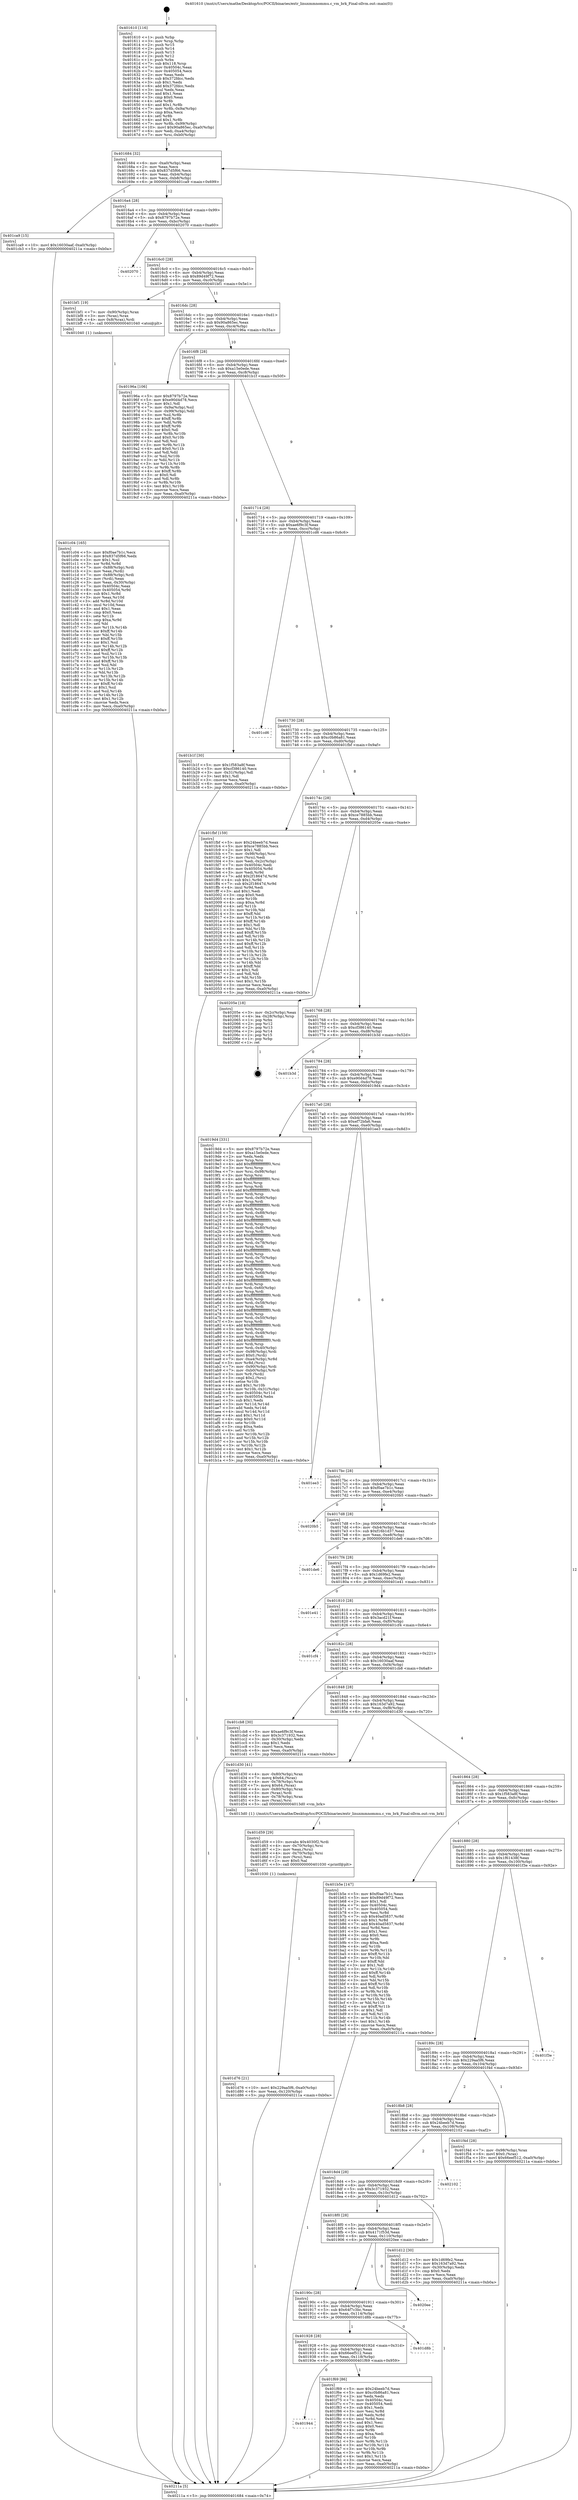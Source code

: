 digraph "0x401610" {
  label = "0x401610 (/mnt/c/Users/mathe/Desktop/tcc/POCII/binaries/extr_linuxmmnommu.c_vm_brk_Final-ollvm.out::main(0))"
  labelloc = "t"
  node[shape=record]

  Entry [label="",width=0.3,height=0.3,shape=circle,fillcolor=black,style=filled]
  "0x401684" [label="{
     0x401684 [32]\l
     | [instrs]\l
     &nbsp;&nbsp;0x401684 \<+6\>: mov -0xa0(%rbp),%eax\l
     &nbsp;&nbsp;0x40168a \<+2\>: mov %eax,%ecx\l
     &nbsp;&nbsp;0x40168c \<+6\>: sub $0x837d5f66,%ecx\l
     &nbsp;&nbsp;0x401692 \<+6\>: mov %eax,-0xb4(%rbp)\l
     &nbsp;&nbsp;0x401698 \<+6\>: mov %ecx,-0xb8(%rbp)\l
     &nbsp;&nbsp;0x40169e \<+6\>: je 0000000000401ca9 \<main+0x699\>\l
  }"]
  "0x401ca9" [label="{
     0x401ca9 [15]\l
     | [instrs]\l
     &nbsp;&nbsp;0x401ca9 \<+10\>: movl $0x16030aaf,-0xa0(%rbp)\l
     &nbsp;&nbsp;0x401cb3 \<+5\>: jmp 000000000040211a \<main+0xb0a\>\l
  }"]
  "0x4016a4" [label="{
     0x4016a4 [28]\l
     | [instrs]\l
     &nbsp;&nbsp;0x4016a4 \<+5\>: jmp 00000000004016a9 \<main+0x99\>\l
     &nbsp;&nbsp;0x4016a9 \<+6\>: mov -0xb4(%rbp),%eax\l
     &nbsp;&nbsp;0x4016af \<+5\>: sub $0x8797b72e,%eax\l
     &nbsp;&nbsp;0x4016b4 \<+6\>: mov %eax,-0xbc(%rbp)\l
     &nbsp;&nbsp;0x4016ba \<+6\>: je 0000000000402070 \<main+0xa60\>\l
  }"]
  Exit [label="",width=0.3,height=0.3,shape=circle,fillcolor=black,style=filled,peripheries=2]
  "0x402070" [label="{
     0x402070\l
  }", style=dashed]
  "0x4016c0" [label="{
     0x4016c0 [28]\l
     | [instrs]\l
     &nbsp;&nbsp;0x4016c0 \<+5\>: jmp 00000000004016c5 \<main+0xb5\>\l
     &nbsp;&nbsp;0x4016c5 \<+6\>: mov -0xb4(%rbp),%eax\l
     &nbsp;&nbsp;0x4016cb \<+5\>: sub $0x89d49f72,%eax\l
     &nbsp;&nbsp;0x4016d0 \<+6\>: mov %eax,-0xc0(%rbp)\l
     &nbsp;&nbsp;0x4016d6 \<+6\>: je 0000000000401bf1 \<main+0x5e1\>\l
  }"]
  "0x401944" [label="{
     0x401944\l
  }", style=dashed]
  "0x401bf1" [label="{
     0x401bf1 [19]\l
     | [instrs]\l
     &nbsp;&nbsp;0x401bf1 \<+7\>: mov -0x90(%rbp),%rax\l
     &nbsp;&nbsp;0x401bf8 \<+3\>: mov (%rax),%rax\l
     &nbsp;&nbsp;0x401bfb \<+4\>: mov 0x8(%rax),%rdi\l
     &nbsp;&nbsp;0x401bff \<+5\>: call 0000000000401040 \<atoi@plt\>\l
     | [calls]\l
     &nbsp;&nbsp;0x401040 \{1\} (unknown)\l
  }"]
  "0x4016dc" [label="{
     0x4016dc [28]\l
     | [instrs]\l
     &nbsp;&nbsp;0x4016dc \<+5\>: jmp 00000000004016e1 \<main+0xd1\>\l
     &nbsp;&nbsp;0x4016e1 \<+6\>: mov -0xb4(%rbp),%eax\l
     &nbsp;&nbsp;0x4016e7 \<+5\>: sub $0x90a865ec,%eax\l
     &nbsp;&nbsp;0x4016ec \<+6\>: mov %eax,-0xc4(%rbp)\l
     &nbsp;&nbsp;0x4016f2 \<+6\>: je 000000000040196a \<main+0x35a\>\l
  }"]
  "0x401f69" [label="{
     0x401f69 [86]\l
     | [instrs]\l
     &nbsp;&nbsp;0x401f69 \<+5\>: mov $0x24beeb7d,%eax\l
     &nbsp;&nbsp;0x401f6e \<+5\>: mov $0xc0b86a81,%ecx\l
     &nbsp;&nbsp;0x401f73 \<+2\>: xor %edx,%edx\l
     &nbsp;&nbsp;0x401f75 \<+7\>: mov 0x40504c,%esi\l
     &nbsp;&nbsp;0x401f7c \<+7\>: mov 0x405054,%edi\l
     &nbsp;&nbsp;0x401f83 \<+3\>: sub $0x1,%edx\l
     &nbsp;&nbsp;0x401f86 \<+3\>: mov %esi,%r8d\l
     &nbsp;&nbsp;0x401f89 \<+3\>: add %edx,%r8d\l
     &nbsp;&nbsp;0x401f8c \<+4\>: imul %r8d,%esi\l
     &nbsp;&nbsp;0x401f90 \<+3\>: and $0x1,%esi\l
     &nbsp;&nbsp;0x401f93 \<+3\>: cmp $0x0,%esi\l
     &nbsp;&nbsp;0x401f96 \<+4\>: sete %r9b\l
     &nbsp;&nbsp;0x401f9a \<+3\>: cmp $0xa,%edi\l
     &nbsp;&nbsp;0x401f9d \<+4\>: setl %r10b\l
     &nbsp;&nbsp;0x401fa1 \<+3\>: mov %r9b,%r11b\l
     &nbsp;&nbsp;0x401fa4 \<+3\>: and %r10b,%r11b\l
     &nbsp;&nbsp;0x401fa7 \<+3\>: xor %r10b,%r9b\l
     &nbsp;&nbsp;0x401faa \<+3\>: or %r9b,%r11b\l
     &nbsp;&nbsp;0x401fad \<+4\>: test $0x1,%r11b\l
     &nbsp;&nbsp;0x401fb1 \<+3\>: cmovne %ecx,%eax\l
     &nbsp;&nbsp;0x401fb4 \<+6\>: mov %eax,-0xa0(%rbp)\l
     &nbsp;&nbsp;0x401fba \<+5\>: jmp 000000000040211a \<main+0xb0a\>\l
  }"]
  "0x40196a" [label="{
     0x40196a [106]\l
     | [instrs]\l
     &nbsp;&nbsp;0x40196a \<+5\>: mov $0x8797b72e,%eax\l
     &nbsp;&nbsp;0x40196f \<+5\>: mov $0xe90d4d78,%ecx\l
     &nbsp;&nbsp;0x401974 \<+2\>: mov $0x1,%dl\l
     &nbsp;&nbsp;0x401976 \<+7\>: mov -0x9a(%rbp),%sil\l
     &nbsp;&nbsp;0x40197d \<+7\>: mov -0x99(%rbp),%dil\l
     &nbsp;&nbsp;0x401984 \<+3\>: mov %sil,%r8b\l
     &nbsp;&nbsp;0x401987 \<+4\>: xor $0xff,%r8b\l
     &nbsp;&nbsp;0x40198b \<+3\>: mov %dil,%r9b\l
     &nbsp;&nbsp;0x40198e \<+4\>: xor $0xff,%r9b\l
     &nbsp;&nbsp;0x401992 \<+3\>: xor $0x0,%dl\l
     &nbsp;&nbsp;0x401995 \<+3\>: mov %r8b,%r10b\l
     &nbsp;&nbsp;0x401998 \<+4\>: and $0x0,%r10b\l
     &nbsp;&nbsp;0x40199c \<+3\>: and %dl,%sil\l
     &nbsp;&nbsp;0x40199f \<+3\>: mov %r9b,%r11b\l
     &nbsp;&nbsp;0x4019a2 \<+4\>: and $0x0,%r11b\l
     &nbsp;&nbsp;0x4019a6 \<+3\>: and %dl,%dil\l
     &nbsp;&nbsp;0x4019a9 \<+3\>: or %sil,%r10b\l
     &nbsp;&nbsp;0x4019ac \<+3\>: or %dil,%r11b\l
     &nbsp;&nbsp;0x4019af \<+3\>: xor %r11b,%r10b\l
     &nbsp;&nbsp;0x4019b2 \<+3\>: or %r9b,%r8b\l
     &nbsp;&nbsp;0x4019b5 \<+4\>: xor $0xff,%r8b\l
     &nbsp;&nbsp;0x4019b9 \<+3\>: or $0x0,%dl\l
     &nbsp;&nbsp;0x4019bc \<+3\>: and %dl,%r8b\l
     &nbsp;&nbsp;0x4019bf \<+3\>: or %r8b,%r10b\l
     &nbsp;&nbsp;0x4019c2 \<+4\>: test $0x1,%r10b\l
     &nbsp;&nbsp;0x4019c6 \<+3\>: cmovne %ecx,%eax\l
     &nbsp;&nbsp;0x4019c9 \<+6\>: mov %eax,-0xa0(%rbp)\l
     &nbsp;&nbsp;0x4019cf \<+5\>: jmp 000000000040211a \<main+0xb0a\>\l
  }"]
  "0x4016f8" [label="{
     0x4016f8 [28]\l
     | [instrs]\l
     &nbsp;&nbsp;0x4016f8 \<+5\>: jmp 00000000004016fd \<main+0xed\>\l
     &nbsp;&nbsp;0x4016fd \<+6\>: mov -0xb4(%rbp),%eax\l
     &nbsp;&nbsp;0x401703 \<+5\>: sub $0xa15e0ede,%eax\l
     &nbsp;&nbsp;0x401708 \<+6\>: mov %eax,-0xc8(%rbp)\l
     &nbsp;&nbsp;0x40170e \<+6\>: je 0000000000401b1f \<main+0x50f\>\l
  }"]
  "0x40211a" [label="{
     0x40211a [5]\l
     | [instrs]\l
     &nbsp;&nbsp;0x40211a \<+5\>: jmp 0000000000401684 \<main+0x74\>\l
  }"]
  "0x401610" [label="{
     0x401610 [116]\l
     | [instrs]\l
     &nbsp;&nbsp;0x401610 \<+1\>: push %rbp\l
     &nbsp;&nbsp;0x401611 \<+3\>: mov %rsp,%rbp\l
     &nbsp;&nbsp;0x401614 \<+2\>: push %r15\l
     &nbsp;&nbsp;0x401616 \<+2\>: push %r14\l
     &nbsp;&nbsp;0x401618 \<+2\>: push %r13\l
     &nbsp;&nbsp;0x40161a \<+2\>: push %r12\l
     &nbsp;&nbsp;0x40161c \<+1\>: push %rbx\l
     &nbsp;&nbsp;0x40161d \<+7\>: sub $0x118,%rsp\l
     &nbsp;&nbsp;0x401624 \<+7\>: mov 0x40504c,%eax\l
     &nbsp;&nbsp;0x40162b \<+7\>: mov 0x405054,%ecx\l
     &nbsp;&nbsp;0x401632 \<+2\>: mov %eax,%edx\l
     &nbsp;&nbsp;0x401634 \<+6\>: sub $0x372fdcc,%edx\l
     &nbsp;&nbsp;0x40163a \<+3\>: sub $0x1,%edx\l
     &nbsp;&nbsp;0x40163d \<+6\>: add $0x372fdcc,%edx\l
     &nbsp;&nbsp;0x401643 \<+3\>: imul %edx,%eax\l
     &nbsp;&nbsp;0x401646 \<+3\>: and $0x1,%eax\l
     &nbsp;&nbsp;0x401649 \<+3\>: cmp $0x0,%eax\l
     &nbsp;&nbsp;0x40164c \<+4\>: sete %r8b\l
     &nbsp;&nbsp;0x401650 \<+4\>: and $0x1,%r8b\l
     &nbsp;&nbsp;0x401654 \<+7\>: mov %r8b,-0x9a(%rbp)\l
     &nbsp;&nbsp;0x40165b \<+3\>: cmp $0xa,%ecx\l
     &nbsp;&nbsp;0x40165e \<+4\>: setl %r8b\l
     &nbsp;&nbsp;0x401662 \<+4\>: and $0x1,%r8b\l
     &nbsp;&nbsp;0x401666 \<+7\>: mov %r8b,-0x99(%rbp)\l
     &nbsp;&nbsp;0x40166d \<+10\>: movl $0x90a865ec,-0xa0(%rbp)\l
     &nbsp;&nbsp;0x401677 \<+6\>: mov %edi,-0xa4(%rbp)\l
     &nbsp;&nbsp;0x40167d \<+7\>: mov %rsi,-0xb0(%rbp)\l
  }"]
  "0x401928" [label="{
     0x401928 [28]\l
     | [instrs]\l
     &nbsp;&nbsp;0x401928 \<+5\>: jmp 000000000040192d \<main+0x31d\>\l
     &nbsp;&nbsp;0x40192d \<+6\>: mov -0xb4(%rbp),%eax\l
     &nbsp;&nbsp;0x401933 \<+5\>: sub $0x66eef512,%eax\l
     &nbsp;&nbsp;0x401938 \<+6\>: mov %eax,-0x118(%rbp)\l
     &nbsp;&nbsp;0x40193e \<+6\>: je 0000000000401f69 \<main+0x959\>\l
  }"]
  "0x401b1f" [label="{
     0x401b1f [30]\l
     | [instrs]\l
     &nbsp;&nbsp;0x401b1f \<+5\>: mov $0x1f583a8f,%eax\l
     &nbsp;&nbsp;0x401b24 \<+5\>: mov $0xcf386140,%ecx\l
     &nbsp;&nbsp;0x401b29 \<+3\>: mov -0x31(%rbp),%dl\l
     &nbsp;&nbsp;0x401b2c \<+3\>: test $0x1,%dl\l
     &nbsp;&nbsp;0x401b2f \<+3\>: cmovne %ecx,%eax\l
     &nbsp;&nbsp;0x401b32 \<+6\>: mov %eax,-0xa0(%rbp)\l
     &nbsp;&nbsp;0x401b38 \<+5\>: jmp 000000000040211a \<main+0xb0a\>\l
  }"]
  "0x401714" [label="{
     0x401714 [28]\l
     | [instrs]\l
     &nbsp;&nbsp;0x401714 \<+5\>: jmp 0000000000401719 \<main+0x109\>\l
     &nbsp;&nbsp;0x401719 \<+6\>: mov -0xb4(%rbp),%eax\l
     &nbsp;&nbsp;0x40171f \<+5\>: sub $0xae6f9c3f,%eax\l
     &nbsp;&nbsp;0x401724 \<+6\>: mov %eax,-0xcc(%rbp)\l
     &nbsp;&nbsp;0x40172a \<+6\>: je 0000000000401cd6 \<main+0x6c6\>\l
  }"]
  "0x401d8b" [label="{
     0x401d8b\l
  }", style=dashed]
  "0x401cd6" [label="{
     0x401cd6\l
  }", style=dashed]
  "0x401730" [label="{
     0x401730 [28]\l
     | [instrs]\l
     &nbsp;&nbsp;0x401730 \<+5\>: jmp 0000000000401735 \<main+0x125\>\l
     &nbsp;&nbsp;0x401735 \<+6\>: mov -0xb4(%rbp),%eax\l
     &nbsp;&nbsp;0x40173b \<+5\>: sub $0xc0b86a81,%eax\l
     &nbsp;&nbsp;0x401740 \<+6\>: mov %eax,-0xd0(%rbp)\l
     &nbsp;&nbsp;0x401746 \<+6\>: je 0000000000401fbf \<main+0x9af\>\l
  }"]
  "0x40190c" [label="{
     0x40190c [28]\l
     | [instrs]\l
     &nbsp;&nbsp;0x40190c \<+5\>: jmp 0000000000401911 \<main+0x301\>\l
     &nbsp;&nbsp;0x401911 \<+6\>: mov -0xb4(%rbp),%eax\l
     &nbsp;&nbsp;0x401917 \<+5\>: sub $0x64f7c3bc,%eax\l
     &nbsp;&nbsp;0x40191c \<+6\>: mov %eax,-0x114(%rbp)\l
     &nbsp;&nbsp;0x401922 \<+6\>: je 0000000000401d8b \<main+0x77b\>\l
  }"]
  "0x401fbf" [label="{
     0x401fbf [159]\l
     | [instrs]\l
     &nbsp;&nbsp;0x401fbf \<+5\>: mov $0x24beeb7d,%eax\l
     &nbsp;&nbsp;0x401fc4 \<+5\>: mov $0xce7885bb,%ecx\l
     &nbsp;&nbsp;0x401fc9 \<+2\>: mov $0x1,%dl\l
     &nbsp;&nbsp;0x401fcb \<+7\>: mov -0x98(%rbp),%rsi\l
     &nbsp;&nbsp;0x401fd2 \<+2\>: mov (%rsi),%edi\l
     &nbsp;&nbsp;0x401fd4 \<+3\>: mov %edi,-0x2c(%rbp)\l
     &nbsp;&nbsp;0x401fd7 \<+7\>: mov 0x40504c,%edi\l
     &nbsp;&nbsp;0x401fde \<+8\>: mov 0x405054,%r8d\l
     &nbsp;&nbsp;0x401fe6 \<+3\>: mov %edi,%r9d\l
     &nbsp;&nbsp;0x401fe9 \<+7\>: add $0x2f18647d,%r9d\l
     &nbsp;&nbsp;0x401ff0 \<+4\>: sub $0x1,%r9d\l
     &nbsp;&nbsp;0x401ff4 \<+7\>: sub $0x2f18647d,%r9d\l
     &nbsp;&nbsp;0x401ffb \<+4\>: imul %r9d,%edi\l
     &nbsp;&nbsp;0x401fff \<+3\>: and $0x1,%edi\l
     &nbsp;&nbsp;0x402002 \<+3\>: cmp $0x0,%edi\l
     &nbsp;&nbsp;0x402005 \<+4\>: sete %r10b\l
     &nbsp;&nbsp;0x402009 \<+4\>: cmp $0xa,%r8d\l
     &nbsp;&nbsp;0x40200d \<+4\>: setl %r11b\l
     &nbsp;&nbsp;0x402011 \<+3\>: mov %r10b,%bl\l
     &nbsp;&nbsp;0x402014 \<+3\>: xor $0xff,%bl\l
     &nbsp;&nbsp;0x402017 \<+3\>: mov %r11b,%r14b\l
     &nbsp;&nbsp;0x40201a \<+4\>: xor $0xff,%r14b\l
     &nbsp;&nbsp;0x40201e \<+3\>: xor $0x1,%dl\l
     &nbsp;&nbsp;0x402021 \<+3\>: mov %bl,%r15b\l
     &nbsp;&nbsp;0x402024 \<+4\>: and $0xff,%r15b\l
     &nbsp;&nbsp;0x402028 \<+3\>: and %dl,%r10b\l
     &nbsp;&nbsp;0x40202b \<+3\>: mov %r14b,%r12b\l
     &nbsp;&nbsp;0x40202e \<+4\>: and $0xff,%r12b\l
     &nbsp;&nbsp;0x402032 \<+3\>: and %dl,%r11b\l
     &nbsp;&nbsp;0x402035 \<+3\>: or %r10b,%r15b\l
     &nbsp;&nbsp;0x402038 \<+3\>: or %r11b,%r12b\l
     &nbsp;&nbsp;0x40203b \<+3\>: xor %r12b,%r15b\l
     &nbsp;&nbsp;0x40203e \<+3\>: or %r14b,%bl\l
     &nbsp;&nbsp;0x402041 \<+3\>: xor $0xff,%bl\l
     &nbsp;&nbsp;0x402044 \<+3\>: or $0x1,%dl\l
     &nbsp;&nbsp;0x402047 \<+2\>: and %dl,%bl\l
     &nbsp;&nbsp;0x402049 \<+3\>: or %bl,%r15b\l
     &nbsp;&nbsp;0x40204c \<+4\>: test $0x1,%r15b\l
     &nbsp;&nbsp;0x402050 \<+3\>: cmovne %ecx,%eax\l
     &nbsp;&nbsp;0x402053 \<+6\>: mov %eax,-0xa0(%rbp)\l
     &nbsp;&nbsp;0x402059 \<+5\>: jmp 000000000040211a \<main+0xb0a\>\l
  }"]
  "0x40174c" [label="{
     0x40174c [28]\l
     | [instrs]\l
     &nbsp;&nbsp;0x40174c \<+5\>: jmp 0000000000401751 \<main+0x141\>\l
     &nbsp;&nbsp;0x401751 \<+6\>: mov -0xb4(%rbp),%eax\l
     &nbsp;&nbsp;0x401757 \<+5\>: sub $0xce7885bb,%eax\l
     &nbsp;&nbsp;0x40175c \<+6\>: mov %eax,-0xd4(%rbp)\l
     &nbsp;&nbsp;0x401762 \<+6\>: je 000000000040205e \<main+0xa4e\>\l
  }"]
  "0x4020ee" [label="{
     0x4020ee\l
  }", style=dashed]
  "0x40205e" [label="{
     0x40205e [18]\l
     | [instrs]\l
     &nbsp;&nbsp;0x40205e \<+3\>: mov -0x2c(%rbp),%eax\l
     &nbsp;&nbsp;0x402061 \<+4\>: lea -0x28(%rbp),%rsp\l
     &nbsp;&nbsp;0x402065 \<+1\>: pop %rbx\l
     &nbsp;&nbsp;0x402066 \<+2\>: pop %r12\l
     &nbsp;&nbsp;0x402068 \<+2\>: pop %r13\l
     &nbsp;&nbsp;0x40206a \<+2\>: pop %r14\l
     &nbsp;&nbsp;0x40206c \<+2\>: pop %r15\l
     &nbsp;&nbsp;0x40206e \<+1\>: pop %rbp\l
     &nbsp;&nbsp;0x40206f \<+1\>: ret\l
  }"]
  "0x401768" [label="{
     0x401768 [28]\l
     | [instrs]\l
     &nbsp;&nbsp;0x401768 \<+5\>: jmp 000000000040176d \<main+0x15d\>\l
     &nbsp;&nbsp;0x40176d \<+6\>: mov -0xb4(%rbp),%eax\l
     &nbsp;&nbsp;0x401773 \<+5\>: sub $0xcf386140,%eax\l
     &nbsp;&nbsp;0x401778 \<+6\>: mov %eax,-0xd8(%rbp)\l
     &nbsp;&nbsp;0x40177e \<+6\>: je 0000000000401b3d \<main+0x52d\>\l
  }"]
  "0x401d76" [label="{
     0x401d76 [21]\l
     | [instrs]\l
     &nbsp;&nbsp;0x401d76 \<+10\>: movl $0x229aa5f6,-0xa0(%rbp)\l
     &nbsp;&nbsp;0x401d80 \<+6\>: mov %eax,-0x120(%rbp)\l
     &nbsp;&nbsp;0x401d86 \<+5\>: jmp 000000000040211a \<main+0xb0a\>\l
  }"]
  "0x401b3d" [label="{
     0x401b3d\l
  }", style=dashed]
  "0x401784" [label="{
     0x401784 [28]\l
     | [instrs]\l
     &nbsp;&nbsp;0x401784 \<+5\>: jmp 0000000000401789 \<main+0x179\>\l
     &nbsp;&nbsp;0x401789 \<+6\>: mov -0xb4(%rbp),%eax\l
     &nbsp;&nbsp;0x40178f \<+5\>: sub $0xe90d4d78,%eax\l
     &nbsp;&nbsp;0x401794 \<+6\>: mov %eax,-0xdc(%rbp)\l
     &nbsp;&nbsp;0x40179a \<+6\>: je 00000000004019d4 \<main+0x3c4\>\l
  }"]
  "0x401d59" [label="{
     0x401d59 [29]\l
     | [instrs]\l
     &nbsp;&nbsp;0x401d59 \<+10\>: movabs $0x4030f2,%rdi\l
     &nbsp;&nbsp;0x401d63 \<+4\>: mov -0x70(%rbp),%rsi\l
     &nbsp;&nbsp;0x401d67 \<+2\>: mov %eax,(%rsi)\l
     &nbsp;&nbsp;0x401d69 \<+4\>: mov -0x70(%rbp),%rsi\l
     &nbsp;&nbsp;0x401d6d \<+2\>: mov (%rsi),%esi\l
     &nbsp;&nbsp;0x401d6f \<+2\>: mov $0x0,%al\l
     &nbsp;&nbsp;0x401d71 \<+5\>: call 0000000000401030 \<printf@plt\>\l
     | [calls]\l
     &nbsp;&nbsp;0x401030 \{1\} (unknown)\l
  }"]
  "0x4019d4" [label="{
     0x4019d4 [331]\l
     | [instrs]\l
     &nbsp;&nbsp;0x4019d4 \<+5\>: mov $0x8797b72e,%eax\l
     &nbsp;&nbsp;0x4019d9 \<+5\>: mov $0xa15e0ede,%ecx\l
     &nbsp;&nbsp;0x4019de \<+2\>: xor %edx,%edx\l
     &nbsp;&nbsp;0x4019e0 \<+3\>: mov %rsp,%rsi\l
     &nbsp;&nbsp;0x4019e3 \<+4\>: add $0xfffffffffffffff0,%rsi\l
     &nbsp;&nbsp;0x4019e7 \<+3\>: mov %rsi,%rsp\l
     &nbsp;&nbsp;0x4019ea \<+7\>: mov %rsi,-0x98(%rbp)\l
     &nbsp;&nbsp;0x4019f1 \<+3\>: mov %rsp,%rsi\l
     &nbsp;&nbsp;0x4019f4 \<+4\>: add $0xfffffffffffffff0,%rsi\l
     &nbsp;&nbsp;0x4019f8 \<+3\>: mov %rsi,%rsp\l
     &nbsp;&nbsp;0x4019fb \<+3\>: mov %rsp,%rdi\l
     &nbsp;&nbsp;0x4019fe \<+4\>: add $0xfffffffffffffff0,%rdi\l
     &nbsp;&nbsp;0x401a02 \<+3\>: mov %rdi,%rsp\l
     &nbsp;&nbsp;0x401a05 \<+7\>: mov %rdi,-0x90(%rbp)\l
     &nbsp;&nbsp;0x401a0c \<+3\>: mov %rsp,%rdi\l
     &nbsp;&nbsp;0x401a0f \<+4\>: add $0xfffffffffffffff0,%rdi\l
     &nbsp;&nbsp;0x401a13 \<+3\>: mov %rdi,%rsp\l
     &nbsp;&nbsp;0x401a16 \<+7\>: mov %rdi,-0x88(%rbp)\l
     &nbsp;&nbsp;0x401a1d \<+3\>: mov %rsp,%rdi\l
     &nbsp;&nbsp;0x401a20 \<+4\>: add $0xfffffffffffffff0,%rdi\l
     &nbsp;&nbsp;0x401a24 \<+3\>: mov %rdi,%rsp\l
     &nbsp;&nbsp;0x401a27 \<+4\>: mov %rdi,-0x80(%rbp)\l
     &nbsp;&nbsp;0x401a2b \<+3\>: mov %rsp,%rdi\l
     &nbsp;&nbsp;0x401a2e \<+4\>: add $0xfffffffffffffff0,%rdi\l
     &nbsp;&nbsp;0x401a32 \<+3\>: mov %rdi,%rsp\l
     &nbsp;&nbsp;0x401a35 \<+4\>: mov %rdi,-0x78(%rbp)\l
     &nbsp;&nbsp;0x401a39 \<+3\>: mov %rsp,%rdi\l
     &nbsp;&nbsp;0x401a3c \<+4\>: add $0xfffffffffffffff0,%rdi\l
     &nbsp;&nbsp;0x401a40 \<+3\>: mov %rdi,%rsp\l
     &nbsp;&nbsp;0x401a43 \<+4\>: mov %rdi,-0x70(%rbp)\l
     &nbsp;&nbsp;0x401a47 \<+3\>: mov %rsp,%rdi\l
     &nbsp;&nbsp;0x401a4a \<+4\>: add $0xfffffffffffffff0,%rdi\l
     &nbsp;&nbsp;0x401a4e \<+3\>: mov %rdi,%rsp\l
     &nbsp;&nbsp;0x401a51 \<+4\>: mov %rdi,-0x68(%rbp)\l
     &nbsp;&nbsp;0x401a55 \<+3\>: mov %rsp,%rdi\l
     &nbsp;&nbsp;0x401a58 \<+4\>: add $0xfffffffffffffff0,%rdi\l
     &nbsp;&nbsp;0x401a5c \<+3\>: mov %rdi,%rsp\l
     &nbsp;&nbsp;0x401a5f \<+4\>: mov %rdi,-0x60(%rbp)\l
     &nbsp;&nbsp;0x401a63 \<+3\>: mov %rsp,%rdi\l
     &nbsp;&nbsp;0x401a66 \<+4\>: add $0xfffffffffffffff0,%rdi\l
     &nbsp;&nbsp;0x401a6a \<+3\>: mov %rdi,%rsp\l
     &nbsp;&nbsp;0x401a6d \<+4\>: mov %rdi,-0x58(%rbp)\l
     &nbsp;&nbsp;0x401a71 \<+3\>: mov %rsp,%rdi\l
     &nbsp;&nbsp;0x401a74 \<+4\>: add $0xfffffffffffffff0,%rdi\l
     &nbsp;&nbsp;0x401a78 \<+3\>: mov %rdi,%rsp\l
     &nbsp;&nbsp;0x401a7b \<+4\>: mov %rdi,-0x50(%rbp)\l
     &nbsp;&nbsp;0x401a7f \<+3\>: mov %rsp,%rdi\l
     &nbsp;&nbsp;0x401a82 \<+4\>: add $0xfffffffffffffff0,%rdi\l
     &nbsp;&nbsp;0x401a86 \<+3\>: mov %rdi,%rsp\l
     &nbsp;&nbsp;0x401a89 \<+4\>: mov %rdi,-0x48(%rbp)\l
     &nbsp;&nbsp;0x401a8d \<+3\>: mov %rsp,%rdi\l
     &nbsp;&nbsp;0x401a90 \<+4\>: add $0xfffffffffffffff0,%rdi\l
     &nbsp;&nbsp;0x401a94 \<+3\>: mov %rdi,%rsp\l
     &nbsp;&nbsp;0x401a97 \<+4\>: mov %rdi,-0x40(%rbp)\l
     &nbsp;&nbsp;0x401a9b \<+7\>: mov -0x98(%rbp),%rdi\l
     &nbsp;&nbsp;0x401aa2 \<+6\>: movl $0x0,(%rdi)\l
     &nbsp;&nbsp;0x401aa8 \<+7\>: mov -0xa4(%rbp),%r8d\l
     &nbsp;&nbsp;0x401aaf \<+3\>: mov %r8d,(%rsi)\l
     &nbsp;&nbsp;0x401ab2 \<+7\>: mov -0x90(%rbp),%rdi\l
     &nbsp;&nbsp;0x401ab9 \<+7\>: mov -0xb0(%rbp),%r9\l
     &nbsp;&nbsp;0x401ac0 \<+3\>: mov %r9,(%rdi)\l
     &nbsp;&nbsp;0x401ac3 \<+3\>: cmpl $0x2,(%rsi)\l
     &nbsp;&nbsp;0x401ac6 \<+4\>: setne %r10b\l
     &nbsp;&nbsp;0x401aca \<+4\>: and $0x1,%r10b\l
     &nbsp;&nbsp;0x401ace \<+4\>: mov %r10b,-0x31(%rbp)\l
     &nbsp;&nbsp;0x401ad2 \<+8\>: mov 0x40504c,%r11d\l
     &nbsp;&nbsp;0x401ada \<+7\>: mov 0x405054,%ebx\l
     &nbsp;&nbsp;0x401ae1 \<+3\>: sub $0x1,%edx\l
     &nbsp;&nbsp;0x401ae4 \<+3\>: mov %r11d,%r14d\l
     &nbsp;&nbsp;0x401ae7 \<+3\>: add %edx,%r14d\l
     &nbsp;&nbsp;0x401aea \<+4\>: imul %r14d,%r11d\l
     &nbsp;&nbsp;0x401aee \<+4\>: and $0x1,%r11d\l
     &nbsp;&nbsp;0x401af2 \<+4\>: cmp $0x0,%r11d\l
     &nbsp;&nbsp;0x401af6 \<+4\>: sete %r10b\l
     &nbsp;&nbsp;0x401afa \<+3\>: cmp $0xa,%ebx\l
     &nbsp;&nbsp;0x401afd \<+4\>: setl %r15b\l
     &nbsp;&nbsp;0x401b01 \<+3\>: mov %r10b,%r12b\l
     &nbsp;&nbsp;0x401b04 \<+3\>: and %r15b,%r12b\l
     &nbsp;&nbsp;0x401b07 \<+3\>: xor %r15b,%r10b\l
     &nbsp;&nbsp;0x401b0a \<+3\>: or %r10b,%r12b\l
     &nbsp;&nbsp;0x401b0d \<+4\>: test $0x1,%r12b\l
     &nbsp;&nbsp;0x401b11 \<+3\>: cmovne %ecx,%eax\l
     &nbsp;&nbsp;0x401b14 \<+6\>: mov %eax,-0xa0(%rbp)\l
     &nbsp;&nbsp;0x401b1a \<+5\>: jmp 000000000040211a \<main+0xb0a\>\l
  }"]
  "0x4017a0" [label="{
     0x4017a0 [28]\l
     | [instrs]\l
     &nbsp;&nbsp;0x4017a0 \<+5\>: jmp 00000000004017a5 \<main+0x195\>\l
     &nbsp;&nbsp;0x4017a5 \<+6\>: mov -0xb4(%rbp),%eax\l
     &nbsp;&nbsp;0x4017ab \<+5\>: sub $0xef72bfa6,%eax\l
     &nbsp;&nbsp;0x4017b0 \<+6\>: mov %eax,-0xe0(%rbp)\l
     &nbsp;&nbsp;0x4017b6 \<+6\>: je 0000000000401ee3 \<main+0x8d3\>\l
  }"]
  "0x4018f0" [label="{
     0x4018f0 [28]\l
     | [instrs]\l
     &nbsp;&nbsp;0x4018f0 \<+5\>: jmp 00000000004018f5 \<main+0x2e5\>\l
     &nbsp;&nbsp;0x4018f5 \<+6\>: mov -0xb4(%rbp),%eax\l
     &nbsp;&nbsp;0x4018fb \<+5\>: sub $0x4171f53d,%eax\l
     &nbsp;&nbsp;0x401900 \<+6\>: mov %eax,-0x110(%rbp)\l
     &nbsp;&nbsp;0x401906 \<+6\>: je 00000000004020ee \<main+0xade\>\l
  }"]
  "0x401d12" [label="{
     0x401d12 [30]\l
     | [instrs]\l
     &nbsp;&nbsp;0x401d12 \<+5\>: mov $0x1d69fe2,%eax\l
     &nbsp;&nbsp;0x401d17 \<+5\>: mov $0x163d7a92,%ecx\l
     &nbsp;&nbsp;0x401d1c \<+3\>: mov -0x30(%rbp),%edx\l
     &nbsp;&nbsp;0x401d1f \<+3\>: cmp $0x0,%edx\l
     &nbsp;&nbsp;0x401d22 \<+3\>: cmove %ecx,%eax\l
     &nbsp;&nbsp;0x401d25 \<+6\>: mov %eax,-0xa0(%rbp)\l
     &nbsp;&nbsp;0x401d2b \<+5\>: jmp 000000000040211a \<main+0xb0a\>\l
  }"]
  "0x401ee3" [label="{
     0x401ee3\l
  }", style=dashed]
  "0x4017bc" [label="{
     0x4017bc [28]\l
     | [instrs]\l
     &nbsp;&nbsp;0x4017bc \<+5\>: jmp 00000000004017c1 \<main+0x1b1\>\l
     &nbsp;&nbsp;0x4017c1 \<+6\>: mov -0xb4(%rbp),%eax\l
     &nbsp;&nbsp;0x4017c7 \<+5\>: sub $0xf0ae7b1c,%eax\l
     &nbsp;&nbsp;0x4017cc \<+6\>: mov %eax,-0xe4(%rbp)\l
     &nbsp;&nbsp;0x4017d2 \<+6\>: je 00000000004020b5 \<main+0xaa5\>\l
  }"]
  "0x4018d4" [label="{
     0x4018d4 [28]\l
     | [instrs]\l
     &nbsp;&nbsp;0x4018d4 \<+5\>: jmp 00000000004018d9 \<main+0x2c9\>\l
     &nbsp;&nbsp;0x4018d9 \<+6\>: mov -0xb4(%rbp),%eax\l
     &nbsp;&nbsp;0x4018df \<+5\>: sub $0x3c371932,%eax\l
     &nbsp;&nbsp;0x4018e4 \<+6\>: mov %eax,-0x10c(%rbp)\l
     &nbsp;&nbsp;0x4018ea \<+6\>: je 0000000000401d12 \<main+0x702\>\l
  }"]
  "0x4020b5" [label="{
     0x4020b5\l
  }", style=dashed]
  "0x4017d8" [label="{
     0x4017d8 [28]\l
     | [instrs]\l
     &nbsp;&nbsp;0x4017d8 \<+5\>: jmp 00000000004017dd \<main+0x1cd\>\l
     &nbsp;&nbsp;0x4017dd \<+6\>: mov -0xb4(%rbp),%eax\l
     &nbsp;&nbsp;0x4017e3 \<+5\>: sub $0xf16b1d37,%eax\l
     &nbsp;&nbsp;0x4017e8 \<+6\>: mov %eax,-0xe8(%rbp)\l
     &nbsp;&nbsp;0x4017ee \<+6\>: je 0000000000401de6 \<main+0x7d6\>\l
  }"]
  "0x402102" [label="{
     0x402102\l
  }", style=dashed]
  "0x401de6" [label="{
     0x401de6\l
  }", style=dashed]
  "0x4017f4" [label="{
     0x4017f4 [28]\l
     | [instrs]\l
     &nbsp;&nbsp;0x4017f4 \<+5\>: jmp 00000000004017f9 \<main+0x1e9\>\l
     &nbsp;&nbsp;0x4017f9 \<+6\>: mov -0xb4(%rbp),%eax\l
     &nbsp;&nbsp;0x4017ff \<+5\>: sub $0x1d69fe2,%eax\l
     &nbsp;&nbsp;0x401804 \<+6\>: mov %eax,-0xec(%rbp)\l
     &nbsp;&nbsp;0x40180a \<+6\>: je 0000000000401e41 \<main+0x831\>\l
  }"]
  "0x4018b8" [label="{
     0x4018b8 [28]\l
     | [instrs]\l
     &nbsp;&nbsp;0x4018b8 \<+5\>: jmp 00000000004018bd \<main+0x2ad\>\l
     &nbsp;&nbsp;0x4018bd \<+6\>: mov -0xb4(%rbp),%eax\l
     &nbsp;&nbsp;0x4018c3 \<+5\>: sub $0x24beeb7d,%eax\l
     &nbsp;&nbsp;0x4018c8 \<+6\>: mov %eax,-0x108(%rbp)\l
     &nbsp;&nbsp;0x4018ce \<+6\>: je 0000000000402102 \<main+0xaf2\>\l
  }"]
  "0x401e41" [label="{
     0x401e41\l
  }", style=dashed]
  "0x401810" [label="{
     0x401810 [28]\l
     | [instrs]\l
     &nbsp;&nbsp;0x401810 \<+5\>: jmp 0000000000401815 \<main+0x205\>\l
     &nbsp;&nbsp;0x401815 \<+6\>: mov -0xb4(%rbp),%eax\l
     &nbsp;&nbsp;0x40181b \<+5\>: sub $0x3acd21f,%eax\l
     &nbsp;&nbsp;0x401820 \<+6\>: mov %eax,-0xf0(%rbp)\l
     &nbsp;&nbsp;0x401826 \<+6\>: je 0000000000401cf4 \<main+0x6e4\>\l
  }"]
  "0x401f4d" [label="{
     0x401f4d [28]\l
     | [instrs]\l
     &nbsp;&nbsp;0x401f4d \<+7\>: mov -0x98(%rbp),%rax\l
     &nbsp;&nbsp;0x401f54 \<+6\>: movl $0x0,(%rax)\l
     &nbsp;&nbsp;0x401f5a \<+10\>: movl $0x66eef512,-0xa0(%rbp)\l
     &nbsp;&nbsp;0x401f64 \<+5\>: jmp 000000000040211a \<main+0xb0a\>\l
  }"]
  "0x401cf4" [label="{
     0x401cf4\l
  }", style=dashed]
  "0x40182c" [label="{
     0x40182c [28]\l
     | [instrs]\l
     &nbsp;&nbsp;0x40182c \<+5\>: jmp 0000000000401831 \<main+0x221\>\l
     &nbsp;&nbsp;0x401831 \<+6\>: mov -0xb4(%rbp),%eax\l
     &nbsp;&nbsp;0x401837 \<+5\>: sub $0x16030aaf,%eax\l
     &nbsp;&nbsp;0x40183c \<+6\>: mov %eax,-0xf4(%rbp)\l
     &nbsp;&nbsp;0x401842 \<+6\>: je 0000000000401cb8 \<main+0x6a8\>\l
  }"]
  "0x40189c" [label="{
     0x40189c [28]\l
     | [instrs]\l
     &nbsp;&nbsp;0x40189c \<+5\>: jmp 00000000004018a1 \<main+0x291\>\l
     &nbsp;&nbsp;0x4018a1 \<+6\>: mov -0xb4(%rbp),%eax\l
     &nbsp;&nbsp;0x4018a7 \<+5\>: sub $0x229aa5f6,%eax\l
     &nbsp;&nbsp;0x4018ac \<+6\>: mov %eax,-0x104(%rbp)\l
     &nbsp;&nbsp;0x4018b2 \<+6\>: je 0000000000401f4d \<main+0x93d\>\l
  }"]
  "0x401cb8" [label="{
     0x401cb8 [30]\l
     | [instrs]\l
     &nbsp;&nbsp;0x401cb8 \<+5\>: mov $0xae6f9c3f,%eax\l
     &nbsp;&nbsp;0x401cbd \<+5\>: mov $0x3c371932,%ecx\l
     &nbsp;&nbsp;0x401cc2 \<+3\>: mov -0x30(%rbp),%edx\l
     &nbsp;&nbsp;0x401cc5 \<+3\>: cmp $0x1,%edx\l
     &nbsp;&nbsp;0x401cc8 \<+3\>: cmovl %ecx,%eax\l
     &nbsp;&nbsp;0x401ccb \<+6\>: mov %eax,-0xa0(%rbp)\l
     &nbsp;&nbsp;0x401cd1 \<+5\>: jmp 000000000040211a \<main+0xb0a\>\l
  }"]
  "0x401848" [label="{
     0x401848 [28]\l
     | [instrs]\l
     &nbsp;&nbsp;0x401848 \<+5\>: jmp 000000000040184d \<main+0x23d\>\l
     &nbsp;&nbsp;0x40184d \<+6\>: mov -0xb4(%rbp),%eax\l
     &nbsp;&nbsp;0x401853 \<+5\>: sub $0x163d7a92,%eax\l
     &nbsp;&nbsp;0x401858 \<+6\>: mov %eax,-0xf8(%rbp)\l
     &nbsp;&nbsp;0x40185e \<+6\>: je 0000000000401d30 \<main+0x720\>\l
  }"]
  "0x401f3e" [label="{
     0x401f3e\l
  }", style=dashed]
  "0x401d30" [label="{
     0x401d30 [41]\l
     | [instrs]\l
     &nbsp;&nbsp;0x401d30 \<+4\>: mov -0x80(%rbp),%rax\l
     &nbsp;&nbsp;0x401d34 \<+7\>: movq $0x64,(%rax)\l
     &nbsp;&nbsp;0x401d3b \<+4\>: mov -0x78(%rbp),%rax\l
     &nbsp;&nbsp;0x401d3f \<+7\>: movq $0x64,(%rax)\l
     &nbsp;&nbsp;0x401d46 \<+4\>: mov -0x80(%rbp),%rax\l
     &nbsp;&nbsp;0x401d4a \<+3\>: mov (%rax),%rdi\l
     &nbsp;&nbsp;0x401d4d \<+4\>: mov -0x78(%rbp),%rax\l
     &nbsp;&nbsp;0x401d51 \<+3\>: mov (%rax),%rsi\l
     &nbsp;&nbsp;0x401d54 \<+5\>: call 00000000004013d0 \<vm_brk\>\l
     | [calls]\l
     &nbsp;&nbsp;0x4013d0 \{1\} (/mnt/c/Users/mathe/Desktop/tcc/POCII/binaries/extr_linuxmmnommu.c_vm_brk_Final-ollvm.out::vm_brk)\l
  }"]
  "0x401864" [label="{
     0x401864 [28]\l
     | [instrs]\l
     &nbsp;&nbsp;0x401864 \<+5\>: jmp 0000000000401869 \<main+0x259\>\l
     &nbsp;&nbsp;0x401869 \<+6\>: mov -0xb4(%rbp),%eax\l
     &nbsp;&nbsp;0x40186f \<+5\>: sub $0x1f583a8f,%eax\l
     &nbsp;&nbsp;0x401874 \<+6\>: mov %eax,-0xfc(%rbp)\l
     &nbsp;&nbsp;0x40187a \<+6\>: je 0000000000401b5e \<main+0x54e\>\l
  }"]
  "0x401c04" [label="{
     0x401c04 [165]\l
     | [instrs]\l
     &nbsp;&nbsp;0x401c04 \<+5\>: mov $0xf0ae7b1c,%ecx\l
     &nbsp;&nbsp;0x401c09 \<+5\>: mov $0x837d5f66,%edx\l
     &nbsp;&nbsp;0x401c0e \<+3\>: mov $0x1,%sil\l
     &nbsp;&nbsp;0x401c11 \<+3\>: xor %r8d,%r8d\l
     &nbsp;&nbsp;0x401c14 \<+7\>: mov -0x88(%rbp),%rdi\l
     &nbsp;&nbsp;0x401c1b \<+2\>: mov %eax,(%rdi)\l
     &nbsp;&nbsp;0x401c1d \<+7\>: mov -0x88(%rbp),%rdi\l
     &nbsp;&nbsp;0x401c24 \<+2\>: mov (%rdi),%eax\l
     &nbsp;&nbsp;0x401c26 \<+3\>: mov %eax,-0x30(%rbp)\l
     &nbsp;&nbsp;0x401c29 \<+7\>: mov 0x40504c,%eax\l
     &nbsp;&nbsp;0x401c30 \<+8\>: mov 0x405054,%r9d\l
     &nbsp;&nbsp;0x401c38 \<+4\>: sub $0x1,%r8d\l
     &nbsp;&nbsp;0x401c3c \<+3\>: mov %eax,%r10d\l
     &nbsp;&nbsp;0x401c3f \<+3\>: add %r8d,%r10d\l
     &nbsp;&nbsp;0x401c42 \<+4\>: imul %r10d,%eax\l
     &nbsp;&nbsp;0x401c46 \<+3\>: and $0x1,%eax\l
     &nbsp;&nbsp;0x401c49 \<+3\>: cmp $0x0,%eax\l
     &nbsp;&nbsp;0x401c4c \<+4\>: sete %r11b\l
     &nbsp;&nbsp;0x401c50 \<+4\>: cmp $0xa,%r9d\l
     &nbsp;&nbsp;0x401c54 \<+3\>: setl %bl\l
     &nbsp;&nbsp;0x401c57 \<+3\>: mov %r11b,%r14b\l
     &nbsp;&nbsp;0x401c5a \<+4\>: xor $0xff,%r14b\l
     &nbsp;&nbsp;0x401c5e \<+3\>: mov %bl,%r15b\l
     &nbsp;&nbsp;0x401c61 \<+4\>: xor $0xff,%r15b\l
     &nbsp;&nbsp;0x401c65 \<+4\>: xor $0x1,%sil\l
     &nbsp;&nbsp;0x401c69 \<+3\>: mov %r14b,%r12b\l
     &nbsp;&nbsp;0x401c6c \<+4\>: and $0xff,%r12b\l
     &nbsp;&nbsp;0x401c70 \<+3\>: and %sil,%r11b\l
     &nbsp;&nbsp;0x401c73 \<+3\>: mov %r15b,%r13b\l
     &nbsp;&nbsp;0x401c76 \<+4\>: and $0xff,%r13b\l
     &nbsp;&nbsp;0x401c7a \<+3\>: and %sil,%bl\l
     &nbsp;&nbsp;0x401c7d \<+3\>: or %r11b,%r12b\l
     &nbsp;&nbsp;0x401c80 \<+3\>: or %bl,%r13b\l
     &nbsp;&nbsp;0x401c83 \<+3\>: xor %r13b,%r12b\l
     &nbsp;&nbsp;0x401c86 \<+3\>: or %r15b,%r14b\l
     &nbsp;&nbsp;0x401c89 \<+4\>: xor $0xff,%r14b\l
     &nbsp;&nbsp;0x401c8d \<+4\>: or $0x1,%sil\l
     &nbsp;&nbsp;0x401c91 \<+3\>: and %sil,%r14b\l
     &nbsp;&nbsp;0x401c94 \<+3\>: or %r14b,%r12b\l
     &nbsp;&nbsp;0x401c97 \<+4\>: test $0x1,%r12b\l
     &nbsp;&nbsp;0x401c9b \<+3\>: cmovne %edx,%ecx\l
     &nbsp;&nbsp;0x401c9e \<+6\>: mov %ecx,-0xa0(%rbp)\l
     &nbsp;&nbsp;0x401ca4 \<+5\>: jmp 000000000040211a \<main+0xb0a\>\l
  }"]
  "0x401b5e" [label="{
     0x401b5e [147]\l
     | [instrs]\l
     &nbsp;&nbsp;0x401b5e \<+5\>: mov $0xf0ae7b1c,%eax\l
     &nbsp;&nbsp;0x401b63 \<+5\>: mov $0x89d49f72,%ecx\l
     &nbsp;&nbsp;0x401b68 \<+2\>: mov $0x1,%dl\l
     &nbsp;&nbsp;0x401b6a \<+7\>: mov 0x40504c,%esi\l
     &nbsp;&nbsp;0x401b71 \<+7\>: mov 0x405054,%edi\l
     &nbsp;&nbsp;0x401b78 \<+3\>: mov %esi,%r8d\l
     &nbsp;&nbsp;0x401b7b \<+7\>: sub $0x40ad5837,%r8d\l
     &nbsp;&nbsp;0x401b82 \<+4\>: sub $0x1,%r8d\l
     &nbsp;&nbsp;0x401b86 \<+7\>: add $0x40ad5837,%r8d\l
     &nbsp;&nbsp;0x401b8d \<+4\>: imul %r8d,%esi\l
     &nbsp;&nbsp;0x401b91 \<+3\>: and $0x1,%esi\l
     &nbsp;&nbsp;0x401b94 \<+3\>: cmp $0x0,%esi\l
     &nbsp;&nbsp;0x401b97 \<+4\>: sete %r9b\l
     &nbsp;&nbsp;0x401b9b \<+3\>: cmp $0xa,%edi\l
     &nbsp;&nbsp;0x401b9e \<+4\>: setl %r10b\l
     &nbsp;&nbsp;0x401ba2 \<+3\>: mov %r9b,%r11b\l
     &nbsp;&nbsp;0x401ba5 \<+4\>: xor $0xff,%r11b\l
     &nbsp;&nbsp;0x401ba9 \<+3\>: mov %r10b,%bl\l
     &nbsp;&nbsp;0x401bac \<+3\>: xor $0xff,%bl\l
     &nbsp;&nbsp;0x401baf \<+3\>: xor $0x1,%dl\l
     &nbsp;&nbsp;0x401bb2 \<+3\>: mov %r11b,%r14b\l
     &nbsp;&nbsp;0x401bb5 \<+4\>: and $0xff,%r14b\l
     &nbsp;&nbsp;0x401bb9 \<+3\>: and %dl,%r9b\l
     &nbsp;&nbsp;0x401bbc \<+3\>: mov %bl,%r15b\l
     &nbsp;&nbsp;0x401bbf \<+4\>: and $0xff,%r15b\l
     &nbsp;&nbsp;0x401bc3 \<+3\>: and %dl,%r10b\l
     &nbsp;&nbsp;0x401bc6 \<+3\>: or %r9b,%r14b\l
     &nbsp;&nbsp;0x401bc9 \<+3\>: or %r10b,%r15b\l
     &nbsp;&nbsp;0x401bcc \<+3\>: xor %r15b,%r14b\l
     &nbsp;&nbsp;0x401bcf \<+3\>: or %bl,%r11b\l
     &nbsp;&nbsp;0x401bd2 \<+4\>: xor $0xff,%r11b\l
     &nbsp;&nbsp;0x401bd6 \<+3\>: or $0x1,%dl\l
     &nbsp;&nbsp;0x401bd9 \<+3\>: and %dl,%r11b\l
     &nbsp;&nbsp;0x401bdc \<+3\>: or %r11b,%r14b\l
     &nbsp;&nbsp;0x401bdf \<+4\>: test $0x1,%r14b\l
     &nbsp;&nbsp;0x401be3 \<+3\>: cmovne %ecx,%eax\l
     &nbsp;&nbsp;0x401be6 \<+6\>: mov %eax,-0xa0(%rbp)\l
     &nbsp;&nbsp;0x401bec \<+5\>: jmp 000000000040211a \<main+0xb0a\>\l
  }"]
  "0x401880" [label="{
     0x401880 [28]\l
     | [instrs]\l
     &nbsp;&nbsp;0x401880 \<+5\>: jmp 0000000000401885 \<main+0x275\>\l
     &nbsp;&nbsp;0x401885 \<+6\>: mov -0xb4(%rbp),%eax\l
     &nbsp;&nbsp;0x40188b \<+5\>: sub $0x1f61438f,%eax\l
     &nbsp;&nbsp;0x401890 \<+6\>: mov %eax,-0x100(%rbp)\l
     &nbsp;&nbsp;0x401896 \<+6\>: je 0000000000401f3e \<main+0x92e\>\l
  }"]
  Entry -> "0x401610" [label=" 1"]
  "0x401684" -> "0x401ca9" [label=" 1"]
  "0x401684" -> "0x4016a4" [label=" 12"]
  "0x40205e" -> Exit [label=" 1"]
  "0x4016a4" -> "0x402070" [label=" 0"]
  "0x4016a4" -> "0x4016c0" [label=" 12"]
  "0x401fbf" -> "0x40211a" [label=" 1"]
  "0x4016c0" -> "0x401bf1" [label=" 1"]
  "0x4016c0" -> "0x4016dc" [label=" 11"]
  "0x401f69" -> "0x40211a" [label=" 1"]
  "0x4016dc" -> "0x40196a" [label=" 1"]
  "0x4016dc" -> "0x4016f8" [label=" 10"]
  "0x40196a" -> "0x40211a" [label=" 1"]
  "0x401610" -> "0x401684" [label=" 1"]
  "0x40211a" -> "0x401684" [label=" 12"]
  "0x401928" -> "0x401944" [label=" 0"]
  "0x4016f8" -> "0x401b1f" [label=" 1"]
  "0x4016f8" -> "0x401714" [label=" 9"]
  "0x401928" -> "0x401f69" [label=" 1"]
  "0x401714" -> "0x401cd6" [label=" 0"]
  "0x401714" -> "0x401730" [label=" 9"]
  "0x40190c" -> "0x401928" [label=" 1"]
  "0x401730" -> "0x401fbf" [label=" 1"]
  "0x401730" -> "0x40174c" [label=" 8"]
  "0x40190c" -> "0x401d8b" [label=" 0"]
  "0x40174c" -> "0x40205e" [label=" 1"]
  "0x40174c" -> "0x401768" [label=" 7"]
  "0x4018f0" -> "0x40190c" [label=" 1"]
  "0x401768" -> "0x401b3d" [label=" 0"]
  "0x401768" -> "0x401784" [label=" 7"]
  "0x4018f0" -> "0x4020ee" [label=" 0"]
  "0x401784" -> "0x4019d4" [label=" 1"]
  "0x401784" -> "0x4017a0" [label=" 6"]
  "0x401f4d" -> "0x40211a" [label=" 1"]
  "0x4019d4" -> "0x40211a" [label=" 1"]
  "0x401b1f" -> "0x40211a" [label=" 1"]
  "0x401d76" -> "0x40211a" [label=" 1"]
  "0x4017a0" -> "0x401ee3" [label=" 0"]
  "0x4017a0" -> "0x4017bc" [label=" 6"]
  "0x401d59" -> "0x401d76" [label=" 1"]
  "0x4017bc" -> "0x4020b5" [label=" 0"]
  "0x4017bc" -> "0x4017d8" [label=" 6"]
  "0x401d12" -> "0x40211a" [label=" 1"]
  "0x4017d8" -> "0x401de6" [label=" 0"]
  "0x4017d8" -> "0x4017f4" [label=" 6"]
  "0x4018d4" -> "0x4018f0" [label=" 1"]
  "0x4017f4" -> "0x401e41" [label=" 0"]
  "0x4017f4" -> "0x401810" [label=" 6"]
  "0x401d30" -> "0x401d59" [label=" 1"]
  "0x401810" -> "0x401cf4" [label=" 0"]
  "0x401810" -> "0x40182c" [label=" 6"]
  "0x4018b8" -> "0x4018d4" [label=" 2"]
  "0x40182c" -> "0x401cb8" [label=" 1"]
  "0x40182c" -> "0x401848" [label=" 5"]
  "0x4018d4" -> "0x401d12" [label=" 1"]
  "0x401848" -> "0x401d30" [label=" 1"]
  "0x401848" -> "0x401864" [label=" 4"]
  "0x40189c" -> "0x4018b8" [label=" 2"]
  "0x401864" -> "0x401b5e" [label=" 1"]
  "0x401864" -> "0x401880" [label=" 3"]
  "0x401b5e" -> "0x40211a" [label=" 1"]
  "0x401bf1" -> "0x401c04" [label=" 1"]
  "0x401c04" -> "0x40211a" [label=" 1"]
  "0x401ca9" -> "0x40211a" [label=" 1"]
  "0x401cb8" -> "0x40211a" [label=" 1"]
  "0x40189c" -> "0x401f4d" [label=" 1"]
  "0x401880" -> "0x401f3e" [label=" 0"]
  "0x401880" -> "0x40189c" [label=" 3"]
  "0x4018b8" -> "0x402102" [label=" 0"]
}
